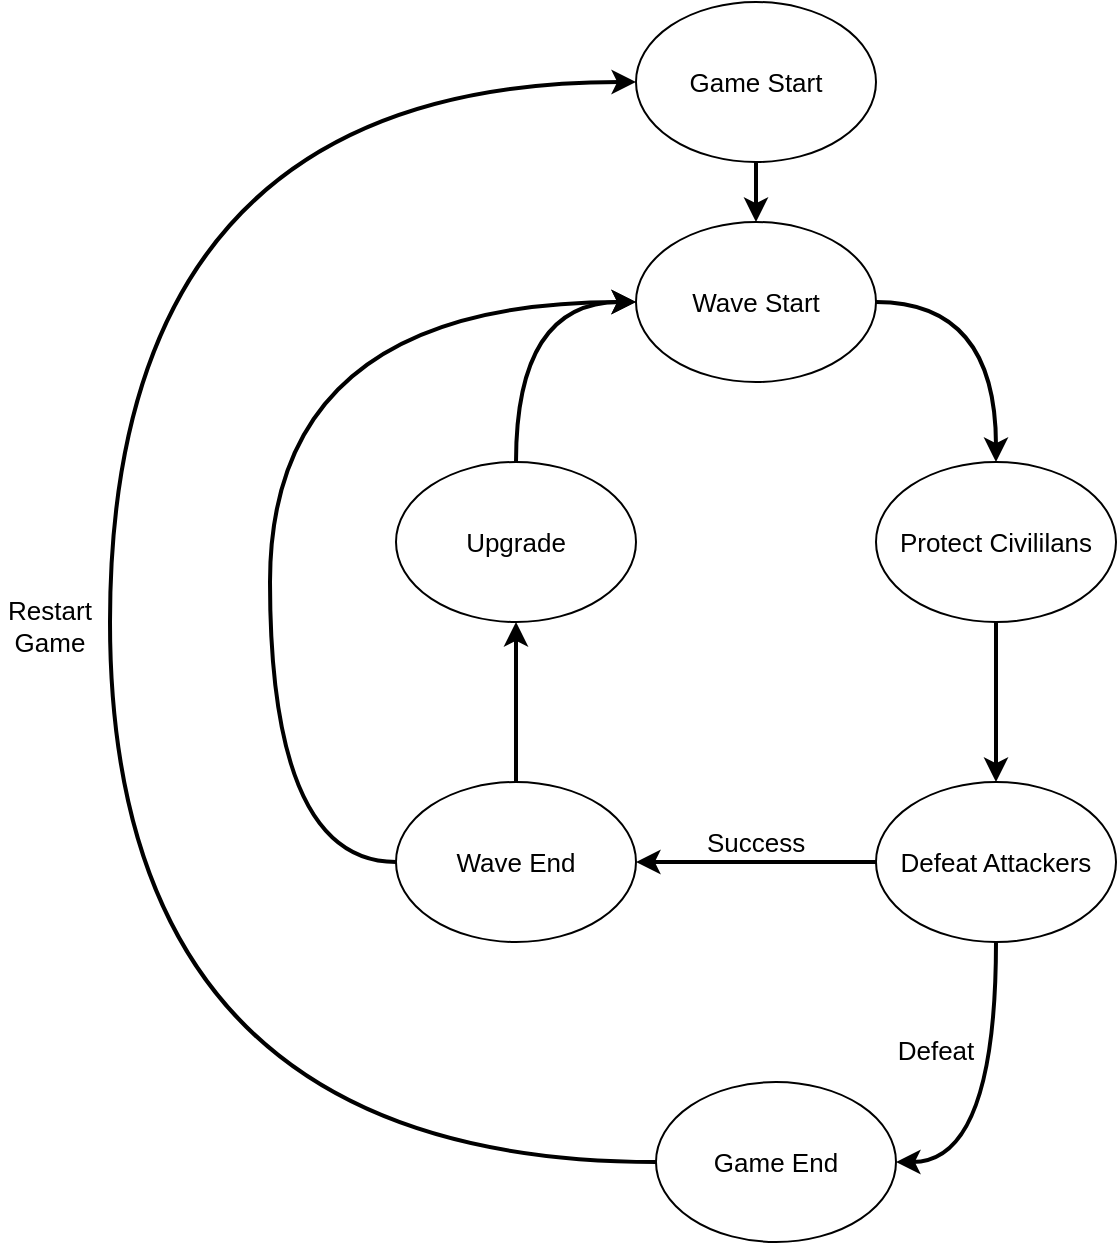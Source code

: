 <mxfile version="12.0.0" type="device" pages="1"><diagram id="R8Z-cI7taC8GVCboSkqe" name="Page-1"><mxGraphModel dx="1408" dy="755" grid="1" gridSize="10" guides="1" tooltips="1" connect="1" arrows="1" fold="1" page="1" pageScale="1" pageWidth="827" pageHeight="1169" math="0" shadow="0"><root><mxCell id="0"/><mxCell id="1" parent="0"/><mxCell id="t2S-GXBIlI3yhmT7rAM8-14" style="edgeStyle=orthogonalEdgeStyle;curved=1;orthogonalLoop=1;jettySize=auto;html=1;entryX=0.5;entryY=0;entryDx=0;entryDy=0;strokeColor=#000000;strokeWidth=2;fontSize=13;fontStyle=0" edge="1" parent="1" source="t2S-GXBIlI3yhmT7rAM8-1" target="t2S-GXBIlI3yhmT7rAM8-6"><mxGeometry relative="1" as="geometry"/></mxCell><mxCell id="t2S-GXBIlI3yhmT7rAM8-1" value="Game Start" style="ellipse;whiteSpace=wrap;html=1;fontSize=13;fontStyle=0" vertex="1" parent="1"><mxGeometry x="353" y="70" width="120" height="80" as="geometry"/></mxCell><mxCell id="t2S-GXBIlI3yhmT7rAM8-3" style="edgeStyle=orthogonalEdgeStyle;orthogonalLoop=1;jettySize=auto;html=1;entryX=0;entryY=0.5;entryDx=0;entryDy=0;strokeColor=#000000;curved=1;exitX=0;exitY=0.5;exitDx=0;exitDy=0;strokeWidth=2;fontSize=13;fontStyle=0" edge="1" parent="1" source="t2S-GXBIlI3yhmT7rAM8-2" target="t2S-GXBIlI3yhmT7rAM8-1"><mxGeometry relative="1" as="geometry"><Array as="points"><mxPoint x="90" y="650"/><mxPoint x="90" y="110"/></Array></mxGeometry></mxCell><mxCell id="t2S-GXBIlI3yhmT7rAM8-2" value="Game End" style="ellipse;whiteSpace=wrap;html=1;fontSize=13;fontStyle=0" vertex="1" parent="1"><mxGeometry x="363" y="610" width="120" height="80" as="geometry"/></mxCell><mxCell id="t2S-GXBIlI3yhmT7rAM8-5" value="&lt;div style=&quot;font-size: 13px;&quot;&gt;Restart Game&lt;/div&gt;&lt;div style=&quot;font-size: 13px;&quot;&gt;&lt;br style=&quot;font-size: 13px;&quot;&gt;&lt;/div&gt;" style="text;html=1;strokeColor=none;fillColor=none;align=center;verticalAlign=middle;whiteSpace=wrap;rounded=0;fontSize=13;fontStyle=0" vertex="1" parent="1"><mxGeometry x="35" y="380" width="50" height="20" as="geometry"/></mxCell><mxCell id="t2S-GXBIlI3yhmT7rAM8-15" style="edgeStyle=orthogonalEdgeStyle;curved=1;orthogonalLoop=1;jettySize=auto;html=1;exitX=1;exitY=0.5;exitDx=0;exitDy=0;entryX=0.5;entryY=0;entryDx=0;entryDy=0;strokeColor=#000000;strokeWidth=2;fontSize=13;fontStyle=0" edge="1" parent="1" source="t2S-GXBIlI3yhmT7rAM8-6" target="t2S-GXBIlI3yhmT7rAM8-7"><mxGeometry relative="1" as="geometry"/></mxCell><mxCell id="t2S-GXBIlI3yhmT7rAM8-6" value="&lt;div style=&quot;font-size: 13px;&quot;&gt;Wave Start&lt;/div&gt;" style="ellipse;whiteSpace=wrap;html=1;fontSize=13;fontStyle=0" vertex="1" parent="1"><mxGeometry x="353" y="180" width="120" height="80" as="geometry"/></mxCell><mxCell id="t2S-GXBIlI3yhmT7rAM8-9" value="" style="edgeStyle=orthogonalEdgeStyle;curved=1;orthogonalLoop=1;jettySize=auto;html=1;strokeColor=#000000;strokeWidth=2;fontSize=13;fontStyle=0" edge="1" parent="1" source="t2S-GXBIlI3yhmT7rAM8-7" target="t2S-GXBIlI3yhmT7rAM8-8"><mxGeometry relative="1" as="geometry"/></mxCell><mxCell id="t2S-GXBIlI3yhmT7rAM8-7" value="Protect Civililans" style="ellipse;whiteSpace=wrap;html=1;fontSize=13;fontStyle=0" vertex="1" parent="1"><mxGeometry x="473" y="300" width="120" height="80" as="geometry"/></mxCell><mxCell id="t2S-GXBIlI3yhmT7rAM8-16" style="edgeStyle=orthogonalEdgeStyle;curved=1;orthogonalLoop=1;jettySize=auto;html=1;exitX=0;exitY=0.5;exitDx=0;exitDy=0;entryX=1;entryY=0.5;entryDx=0;entryDy=0;strokeColor=#000000;strokeWidth=2;fontSize=13;fontStyle=0" edge="1" parent="1" source="t2S-GXBIlI3yhmT7rAM8-8" target="t2S-GXBIlI3yhmT7rAM8-12"><mxGeometry relative="1" as="geometry"/></mxCell><mxCell id="t2S-GXBIlI3yhmT7rAM8-17" style="edgeStyle=orthogonalEdgeStyle;curved=1;orthogonalLoop=1;jettySize=auto;html=1;entryX=1;entryY=0.5;entryDx=0;entryDy=0;strokeColor=#000000;strokeWidth=2;fontSize=13;fontStyle=0" edge="1" parent="1" source="t2S-GXBIlI3yhmT7rAM8-8" target="t2S-GXBIlI3yhmT7rAM8-2"><mxGeometry relative="1" as="geometry"/></mxCell><mxCell id="t2S-GXBIlI3yhmT7rAM8-8" value="Defeat Attackers" style="ellipse;whiteSpace=wrap;html=1;fontSize=13;fontStyle=0" vertex="1" parent="1"><mxGeometry x="473" y="460" width="120" height="80" as="geometry"/></mxCell><mxCell id="t2S-GXBIlI3yhmT7rAM8-18" style="edgeStyle=orthogonalEdgeStyle;curved=1;orthogonalLoop=1;jettySize=auto;html=1;exitX=0.5;exitY=0;exitDx=0;exitDy=0;entryX=0.5;entryY=1;entryDx=0;entryDy=0;strokeColor=#000000;strokeWidth=2;fontSize=13;fontStyle=0" edge="1" parent="1" source="t2S-GXBIlI3yhmT7rAM8-12" target="t2S-GXBIlI3yhmT7rAM8-13"><mxGeometry relative="1" as="geometry"/></mxCell><mxCell id="t2S-GXBIlI3yhmT7rAM8-20" style="edgeStyle=orthogonalEdgeStyle;curved=1;orthogonalLoop=1;jettySize=auto;html=1;entryX=0;entryY=0.5;entryDx=0;entryDy=0;strokeColor=#000000;strokeWidth=2;fontSize=13;fontStyle=0" edge="1" parent="1" source="t2S-GXBIlI3yhmT7rAM8-12" target="t2S-GXBIlI3yhmT7rAM8-6"><mxGeometry relative="1" as="geometry"><Array as="points"><mxPoint x="170" y="500"/><mxPoint x="170" y="220"/></Array></mxGeometry></mxCell><mxCell id="t2S-GXBIlI3yhmT7rAM8-12" value="Wave End" style="ellipse;whiteSpace=wrap;html=1;fontSize=13;fontStyle=0" vertex="1" parent="1"><mxGeometry x="233" y="460" width="120" height="80" as="geometry"/></mxCell><mxCell id="t2S-GXBIlI3yhmT7rAM8-19" style="edgeStyle=orthogonalEdgeStyle;curved=1;orthogonalLoop=1;jettySize=auto;html=1;exitX=0.5;exitY=0;exitDx=0;exitDy=0;entryX=0;entryY=0.5;entryDx=0;entryDy=0;strokeColor=#000000;strokeWidth=2;fontSize=13;fontStyle=0" edge="1" parent="1" source="t2S-GXBIlI3yhmT7rAM8-13" target="t2S-GXBIlI3yhmT7rAM8-6"><mxGeometry relative="1" as="geometry"/></mxCell><mxCell id="t2S-GXBIlI3yhmT7rAM8-13" value="Upgrade" style="ellipse;whiteSpace=wrap;html=1;fontSize=13;fontStyle=0" vertex="1" parent="1"><mxGeometry x="233" y="300" width="120" height="80" as="geometry"/></mxCell><mxCell id="t2S-GXBIlI3yhmT7rAM8-21" value="Success" style="text;html=1;strokeColor=none;fillColor=none;align=center;verticalAlign=middle;whiteSpace=wrap;rounded=0;fontSize=13;fontStyle=0" vertex="1" parent="1"><mxGeometry x="393" y="480" width="40" height="20" as="geometry"/></mxCell><mxCell id="t2S-GXBIlI3yhmT7rAM8-22" value="Defeat" style="text;html=1;strokeColor=none;fillColor=none;align=center;verticalAlign=middle;whiteSpace=wrap;rounded=0;fontSize=13;fontStyle=0" vertex="1" parent="1"><mxGeometry x="483" y="584" width="40" height="20" as="geometry"/></mxCell></root></mxGraphModel></diagram></mxfile>